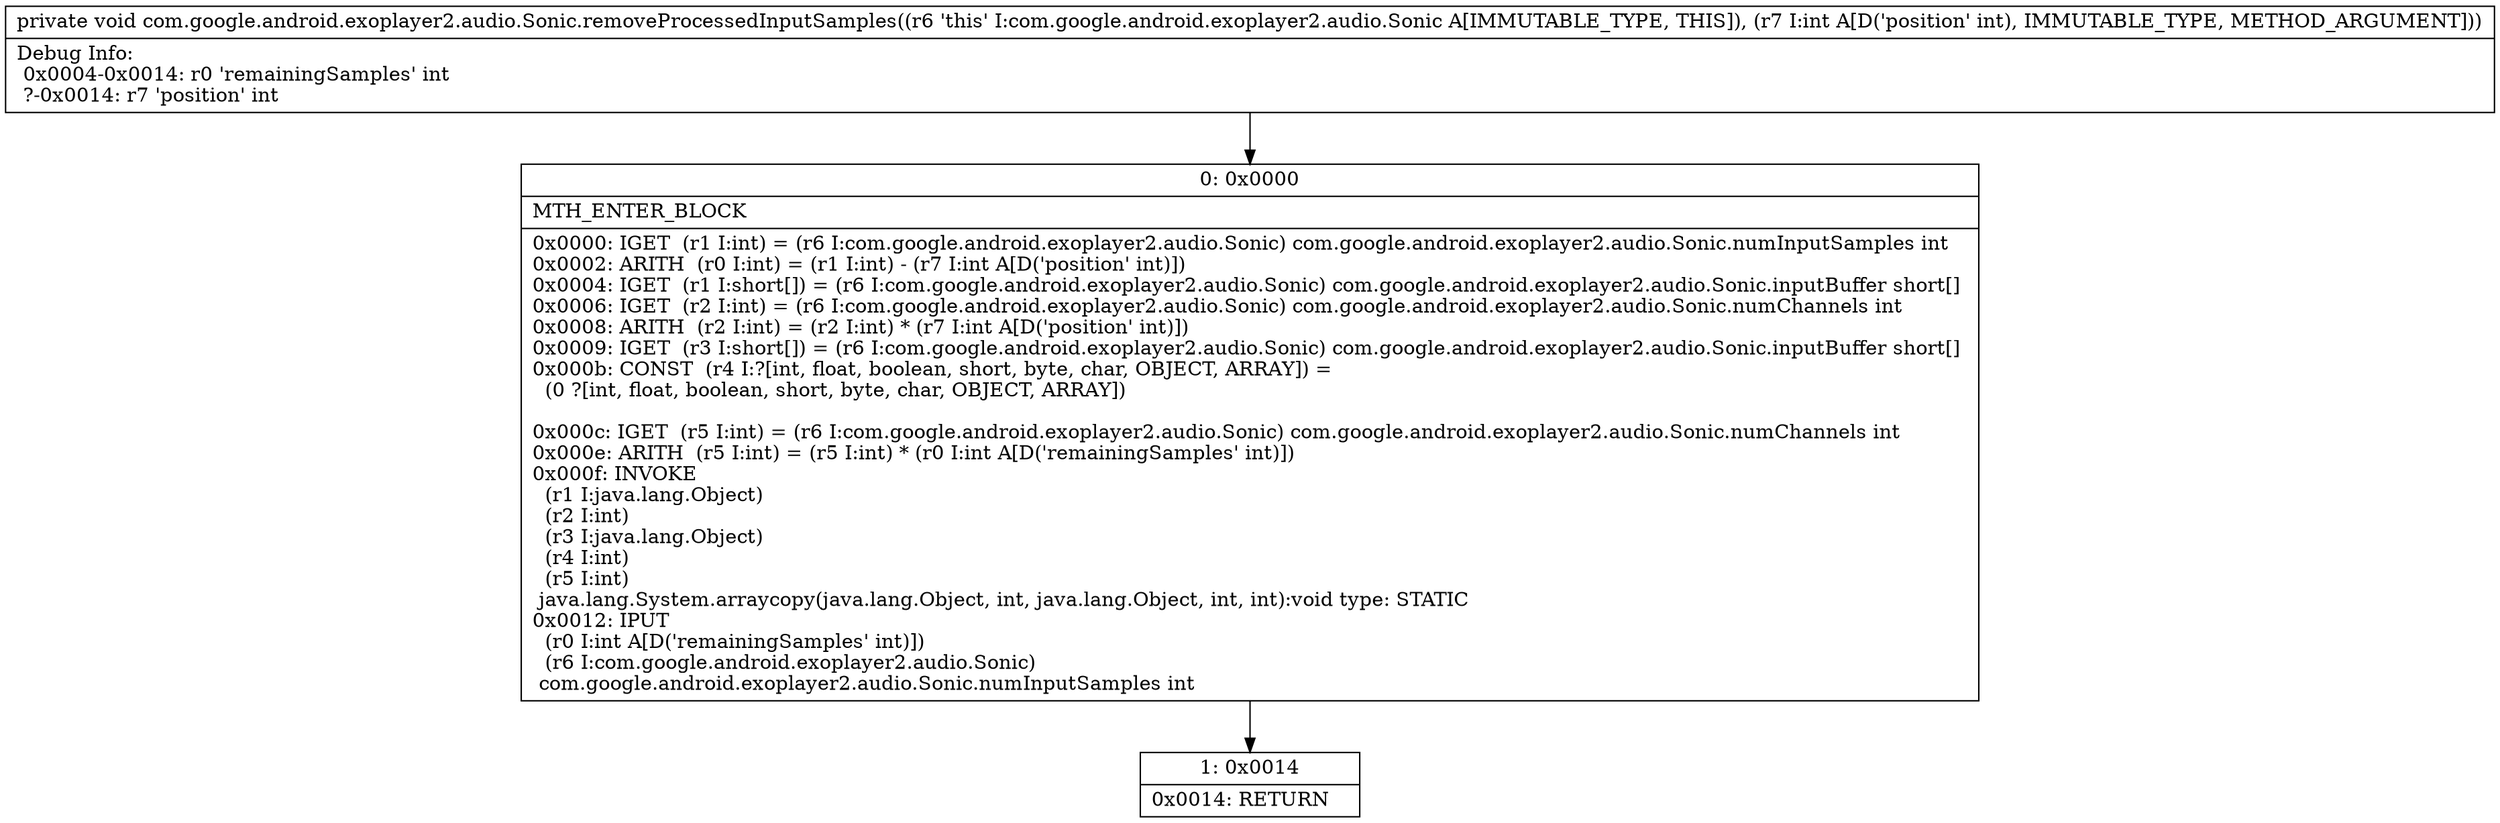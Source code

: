digraph "CFG forcom.google.android.exoplayer2.audio.Sonic.removeProcessedInputSamples(I)V" {
Node_0 [shape=record,label="{0\:\ 0x0000|MTH_ENTER_BLOCK\l|0x0000: IGET  (r1 I:int) = (r6 I:com.google.android.exoplayer2.audio.Sonic) com.google.android.exoplayer2.audio.Sonic.numInputSamples int \l0x0002: ARITH  (r0 I:int) = (r1 I:int) \- (r7 I:int A[D('position' int)]) \l0x0004: IGET  (r1 I:short[]) = (r6 I:com.google.android.exoplayer2.audio.Sonic) com.google.android.exoplayer2.audio.Sonic.inputBuffer short[] \l0x0006: IGET  (r2 I:int) = (r6 I:com.google.android.exoplayer2.audio.Sonic) com.google.android.exoplayer2.audio.Sonic.numChannels int \l0x0008: ARITH  (r2 I:int) = (r2 I:int) * (r7 I:int A[D('position' int)]) \l0x0009: IGET  (r3 I:short[]) = (r6 I:com.google.android.exoplayer2.audio.Sonic) com.google.android.exoplayer2.audio.Sonic.inputBuffer short[] \l0x000b: CONST  (r4 I:?[int, float, boolean, short, byte, char, OBJECT, ARRAY]) = \l  (0 ?[int, float, boolean, short, byte, char, OBJECT, ARRAY])\l \l0x000c: IGET  (r5 I:int) = (r6 I:com.google.android.exoplayer2.audio.Sonic) com.google.android.exoplayer2.audio.Sonic.numChannels int \l0x000e: ARITH  (r5 I:int) = (r5 I:int) * (r0 I:int A[D('remainingSamples' int)]) \l0x000f: INVOKE  \l  (r1 I:java.lang.Object)\l  (r2 I:int)\l  (r3 I:java.lang.Object)\l  (r4 I:int)\l  (r5 I:int)\l java.lang.System.arraycopy(java.lang.Object, int, java.lang.Object, int, int):void type: STATIC \l0x0012: IPUT  \l  (r0 I:int A[D('remainingSamples' int)])\l  (r6 I:com.google.android.exoplayer2.audio.Sonic)\l com.google.android.exoplayer2.audio.Sonic.numInputSamples int \l}"];
Node_1 [shape=record,label="{1\:\ 0x0014|0x0014: RETURN   \l}"];
MethodNode[shape=record,label="{private void com.google.android.exoplayer2.audio.Sonic.removeProcessedInputSamples((r6 'this' I:com.google.android.exoplayer2.audio.Sonic A[IMMUTABLE_TYPE, THIS]), (r7 I:int A[D('position' int), IMMUTABLE_TYPE, METHOD_ARGUMENT]))  | Debug Info:\l  0x0004\-0x0014: r0 'remainingSamples' int\l  ?\-0x0014: r7 'position' int\l}"];
MethodNode -> Node_0;
Node_0 -> Node_1;
}

